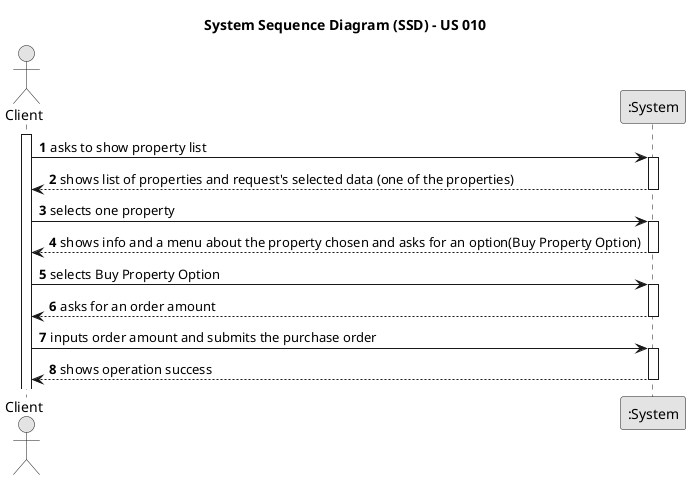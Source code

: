 @startuml
skinparam monochrome true
skinparam packageStyle rectangle
skinparam shadowing false

title System Sequence Diagram (SSD) - US 010

autonumber

actor "Client" as Client
participant ":System" as System

activate Client

    Client -> System : asks to show property list
    activate System

        System --> Client : shows list of properties and request's selected data (one of the properties)
    deactivate System

    Client -> System : selects one property
    activate System

        System --> Client : shows info and a menu about the property chosen and asks for an option(Buy Property Option)
    deactivate System

    Client -> System : selects Buy Property Option
    activate System

        System --> Client : asks for an order amount
    deactivate System

    Client -> System : inputs order amount and submits the purchase order
    activate System

        System --> Client : shows operation success
    deactivate System
@enduml